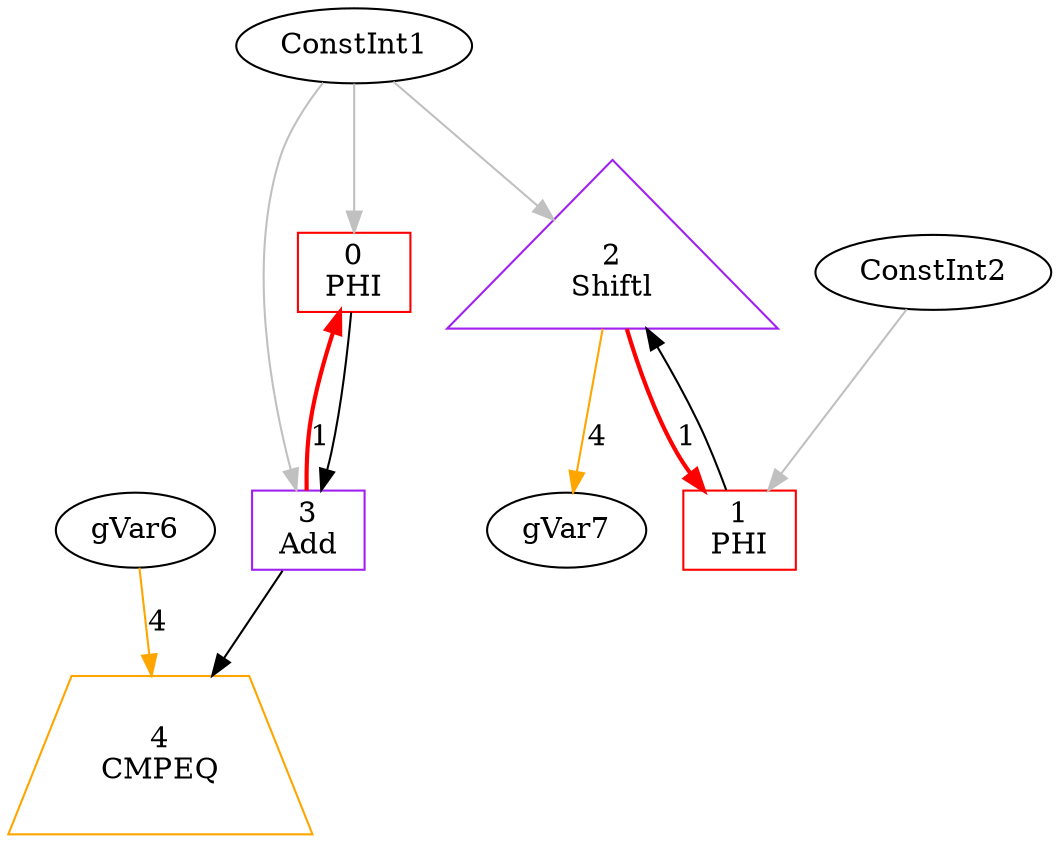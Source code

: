 digraph loop_13 { 
{
0 [shape=box, color=red, label="0\nPHI"];

1 [shape=box, color=red, label="1\nPHI"];

2 [shape=triangle, color=purple, label="2\nShiftl"];

3 [shape=polygon, color=purple, label="3\nAdd"];

4 [shape=trapezium, color=orange, label="4\nCMPEQ"];

5 [color=black, label="ConstInt1\n"];

6 [color=black, label="ConstInt2\n"];

7 [color=black, label="gVar6\n"];

110 [color=black, label="gVar7\n"];
3 -> 0 [style=bold, color=red, label=1] 
5 -> 0 [color=gray]
2 -> 1 [style=bold, color=red, label=1] 
6 -> 1 [color=gray]
1 -> 2
5 -> 2 [color=gray]
0 -> 3
5 -> 3 [color=gray]
3 -> 4
7 -> 4 [color=orange, label=4] 
2 -> 110 [color=orange, label=4] 

}

}